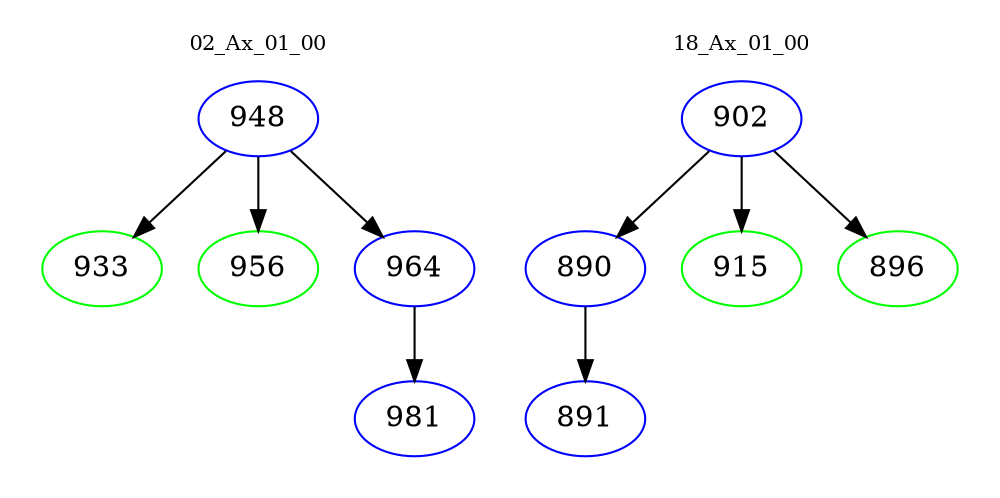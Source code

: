 digraph{
subgraph cluster_0 {
color = white
label = "02_Ax_01_00";
fontsize=10;
T0_948 [label="948", color="blue"]
T0_948 -> T0_933 [color="black"]
T0_933 [label="933", color="green"]
T0_948 -> T0_956 [color="black"]
T0_956 [label="956", color="green"]
T0_948 -> T0_964 [color="black"]
T0_964 [label="964", color="blue"]
T0_964 -> T0_981 [color="black"]
T0_981 [label="981", color="blue"]
}
subgraph cluster_1 {
color = white
label = "18_Ax_01_00";
fontsize=10;
T1_902 [label="902", color="blue"]
T1_902 -> T1_890 [color="black"]
T1_890 [label="890", color="blue"]
T1_890 -> T1_891 [color="black"]
T1_891 [label="891", color="blue"]
T1_902 -> T1_915 [color="black"]
T1_915 [label="915", color="green"]
T1_902 -> T1_896 [color="black"]
T1_896 [label="896", color="green"]
}
}
